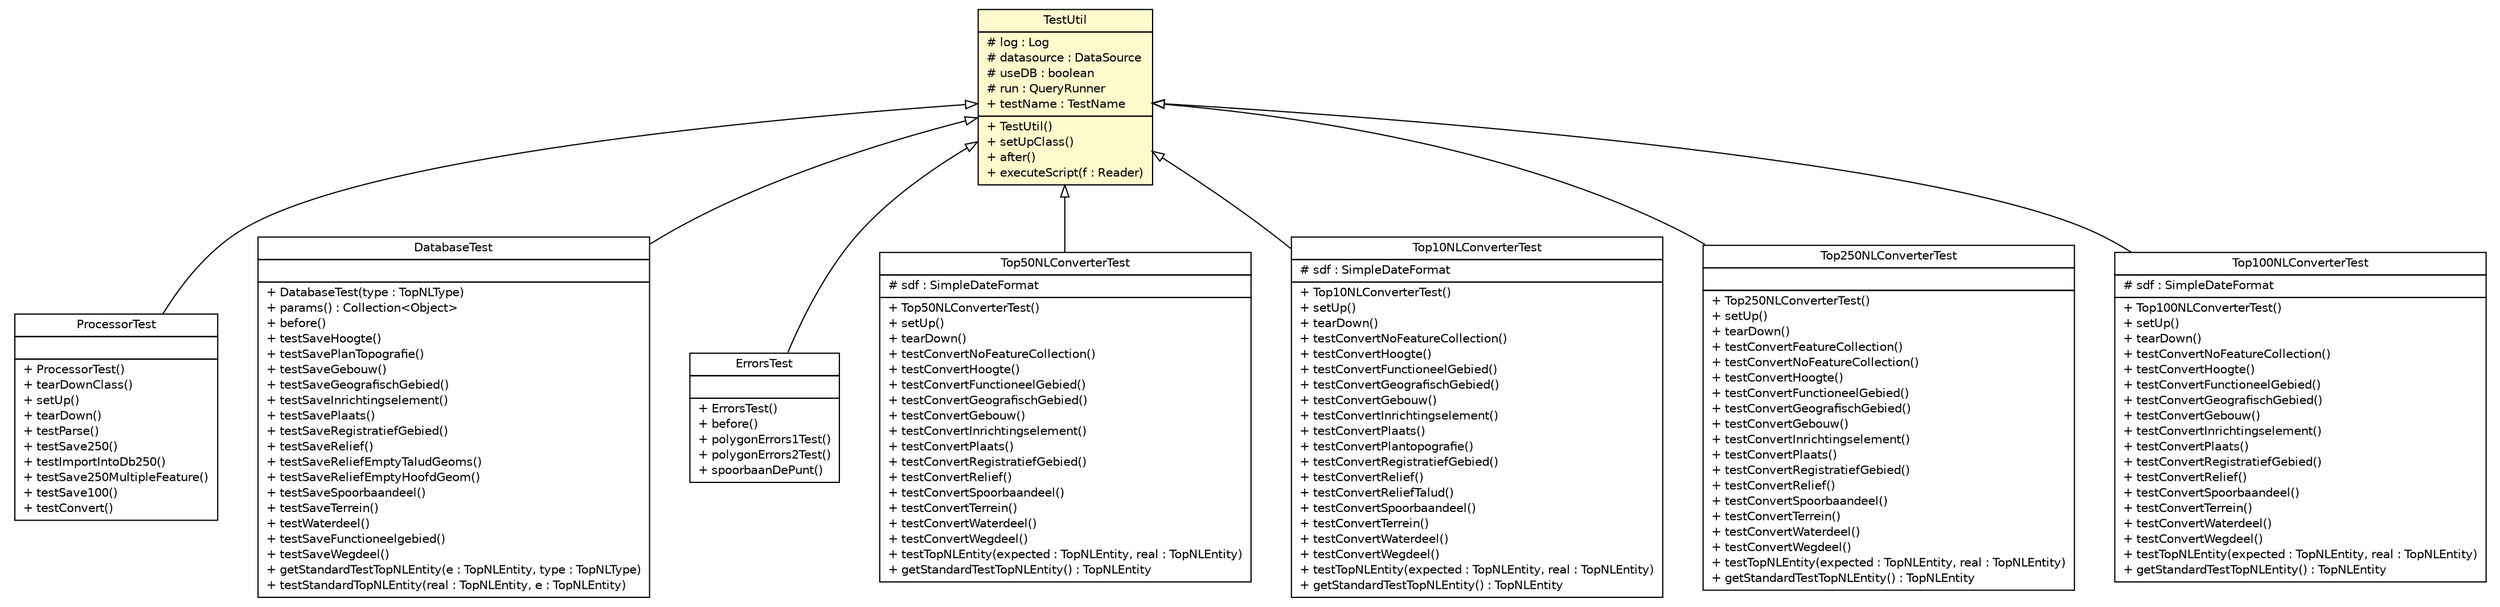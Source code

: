 #!/usr/local/bin/dot
#
# Class diagram 
# Generated by UMLGraph version R5_6-24-gf6e263 (http://www.umlgraph.org/)
#

digraph G {
	edge [fontname="Helvetica",fontsize=10,labelfontname="Helvetica",labelfontsize=10];
	node [fontname="Helvetica",fontsize=10,shape=plaintext];
	nodesep=0.25;
	ranksep=0.5;
	// nl.b3p.topnl.ProcessorTest
	c103 [label=<<table title="nl.b3p.topnl.ProcessorTest" border="0" cellborder="1" cellspacing="0" cellpadding="2" port="p" href="./ProcessorTest.html">
		<tr><td><table border="0" cellspacing="0" cellpadding="1">
<tr><td align="center" balign="center"> ProcessorTest </td></tr>
		</table></td></tr>
		<tr><td><table border="0" cellspacing="0" cellpadding="1">
<tr><td align="left" balign="left">  </td></tr>
		</table></td></tr>
		<tr><td><table border="0" cellspacing="0" cellpadding="1">
<tr><td align="left" balign="left"> + ProcessorTest() </td></tr>
<tr><td align="left" balign="left"> + tearDownClass() </td></tr>
<tr><td align="left" balign="left"> + setUp() </td></tr>
<tr><td align="left" balign="left"> + tearDown() </td></tr>
<tr><td align="left" balign="left"> + testParse() </td></tr>
<tr><td align="left" balign="left"> + testSave250() </td></tr>
<tr><td align="left" balign="left"> + testImportIntoDb250() </td></tr>
<tr><td align="left" balign="left"> + testSave250MultipleFeature() </td></tr>
<tr><td align="left" balign="left"> + testSave100() </td></tr>
<tr><td align="left" balign="left"> + testConvert() </td></tr>
		</table></td></tr>
		</table>>, URL="./ProcessorTest.html", fontname="Helvetica", fontcolor="black", fontsize=10.0];
	// nl.b3p.topnl.TestUtil
	c104 [label=<<table title="nl.b3p.topnl.TestUtil" border="0" cellborder="1" cellspacing="0" cellpadding="2" port="p" bgcolor="lemonChiffon" href="./TestUtil.html">
		<tr><td><table border="0" cellspacing="0" cellpadding="1">
<tr><td align="center" balign="center"> TestUtil </td></tr>
		</table></td></tr>
		<tr><td><table border="0" cellspacing="0" cellpadding="1">
<tr><td align="left" balign="left"> # log : Log </td></tr>
<tr><td align="left" balign="left"> # datasource : DataSource </td></tr>
<tr><td align="left" balign="left"> # useDB : boolean </td></tr>
<tr><td align="left" balign="left"> # run : QueryRunner </td></tr>
<tr><td align="left" balign="left"> + testName : TestName </td></tr>
		</table></td></tr>
		<tr><td><table border="0" cellspacing="0" cellpadding="1">
<tr><td align="left" balign="left"> + TestUtil() </td></tr>
<tr><td align="left" balign="left"> + setUpClass() </td></tr>
<tr><td align="left" balign="left"> + after() </td></tr>
<tr><td align="left" balign="left"> + executeScript(f : Reader) </td></tr>
		</table></td></tr>
		</table>>, URL="./TestUtil.html", fontname="Helvetica", fontcolor="black", fontsize=10.0];
	// nl.b3p.topnl.DatabaseTest
	c106 [label=<<table title="nl.b3p.topnl.DatabaseTest" border="0" cellborder="1" cellspacing="0" cellpadding="2" port="p" href="./DatabaseTest.html">
		<tr><td><table border="0" cellspacing="0" cellpadding="1">
<tr><td align="center" balign="center"> DatabaseTest </td></tr>
		</table></td></tr>
		<tr><td><table border="0" cellspacing="0" cellpadding="1">
<tr><td align="left" balign="left">  </td></tr>
		</table></td></tr>
		<tr><td><table border="0" cellspacing="0" cellpadding="1">
<tr><td align="left" balign="left"> + DatabaseTest(type : TopNLType) </td></tr>
<tr><td align="left" balign="left"> + params() : Collection&lt;Object&gt; </td></tr>
<tr><td align="left" balign="left"> + before() </td></tr>
<tr><td align="left" balign="left"> + testSaveHoogte() </td></tr>
<tr><td align="left" balign="left"> + testSavePlanTopografie() </td></tr>
<tr><td align="left" balign="left"> + testSaveGebouw() </td></tr>
<tr><td align="left" balign="left"> + testSaveGeografischGebied() </td></tr>
<tr><td align="left" balign="left"> + testSaveInrichtingselement() </td></tr>
<tr><td align="left" balign="left"> + testSavePlaats() </td></tr>
<tr><td align="left" balign="left"> + testSaveRegistratiefGebied() </td></tr>
<tr><td align="left" balign="left"> + testSaveRelief() </td></tr>
<tr><td align="left" balign="left"> + testSaveReliefEmptyTaludGeoms() </td></tr>
<tr><td align="left" balign="left"> + testSaveReliefEmptyHoofdGeom() </td></tr>
<tr><td align="left" balign="left"> + testSaveSpoorbaandeel() </td></tr>
<tr><td align="left" balign="left"> + testSaveTerrein() </td></tr>
<tr><td align="left" balign="left"> + testWaterdeel() </td></tr>
<tr><td align="left" balign="left"> + testSaveFunctioneelgebied() </td></tr>
<tr><td align="left" balign="left"> + testSaveWegdeel() </td></tr>
<tr><td align="left" balign="left"> + getStandardTestTopNLEntity(e : TopNLEntity, type : TopNLType) </td></tr>
<tr><td align="left" balign="left"> + testStandardTopNLEntity(real : TopNLEntity, e : TopNLEntity) </td></tr>
		</table></td></tr>
		</table>>, URL="./DatabaseTest.html", fontname="Helvetica", fontcolor="black", fontsize=10.0];
	// nl.b3p.topnl.ErrorsTest
	c108 [label=<<table title="nl.b3p.topnl.ErrorsTest" border="0" cellborder="1" cellspacing="0" cellpadding="2" port="p" href="./ErrorsTest.html">
		<tr><td><table border="0" cellspacing="0" cellpadding="1">
<tr><td align="center" balign="center"> ErrorsTest </td></tr>
		</table></td></tr>
		<tr><td><table border="0" cellspacing="0" cellpadding="1">
<tr><td align="left" balign="left">  </td></tr>
		</table></td></tr>
		<tr><td><table border="0" cellspacing="0" cellpadding="1">
<tr><td align="left" balign="left"> + ErrorsTest() </td></tr>
<tr><td align="left" balign="left"> + before() </td></tr>
<tr><td align="left" balign="left"> + polygonErrors1Test() </td></tr>
<tr><td align="left" balign="left"> + polygonErrors2Test() </td></tr>
<tr><td align="left" balign="left"> + spoorbaanDePunt() </td></tr>
		</table></td></tr>
		</table>>, URL="./ErrorsTest.html", fontname="Helvetica", fontcolor="black", fontsize=10.0];
	// nl.b3p.topnl.converters.Top50NLConverterTest
	c109 [label=<<table title="nl.b3p.topnl.converters.Top50NLConverterTest" border="0" cellborder="1" cellspacing="0" cellpadding="2" port="p" href="./converters/Top50NLConverterTest.html">
		<tr><td><table border="0" cellspacing="0" cellpadding="1">
<tr><td align="center" balign="center"> Top50NLConverterTest </td></tr>
		</table></td></tr>
		<tr><td><table border="0" cellspacing="0" cellpadding="1">
<tr><td align="left" balign="left"> # sdf : SimpleDateFormat </td></tr>
		</table></td></tr>
		<tr><td><table border="0" cellspacing="0" cellpadding="1">
<tr><td align="left" balign="left"> + Top50NLConverterTest() </td></tr>
<tr><td align="left" balign="left"> + setUp() </td></tr>
<tr><td align="left" balign="left"> + tearDown() </td></tr>
<tr><td align="left" balign="left"> + testConvertNoFeatureCollection() </td></tr>
<tr><td align="left" balign="left"> + testConvertHoogte() </td></tr>
<tr><td align="left" balign="left"> + testConvertFunctioneelGebied() </td></tr>
<tr><td align="left" balign="left"> + testConvertGeografischGebied() </td></tr>
<tr><td align="left" balign="left"> + testConvertGebouw() </td></tr>
<tr><td align="left" balign="left"> + testConvertInrichtingselement() </td></tr>
<tr><td align="left" balign="left"> + testConvertPlaats() </td></tr>
<tr><td align="left" balign="left"> + testConvertRegistratiefGebied() </td></tr>
<tr><td align="left" balign="left"> + testConvertRelief() </td></tr>
<tr><td align="left" balign="left"> + testConvertSpoorbaandeel() </td></tr>
<tr><td align="left" balign="left"> + testConvertTerrein() </td></tr>
<tr><td align="left" balign="left"> + testConvertWaterdeel() </td></tr>
<tr><td align="left" balign="left"> + testConvertWegdeel() </td></tr>
<tr><td align="left" balign="left"> + testTopNLEntity(expected : TopNLEntity, real : TopNLEntity) </td></tr>
<tr><td align="left" balign="left"> + getStandardTestTopNLEntity() : TopNLEntity </td></tr>
		</table></td></tr>
		</table>>, URL="./converters/Top50NLConverterTest.html", fontname="Helvetica", fontcolor="black", fontsize=10.0];
	// nl.b3p.topnl.converters.Top10NLConverterTest
	c110 [label=<<table title="nl.b3p.topnl.converters.Top10NLConverterTest" border="0" cellborder="1" cellspacing="0" cellpadding="2" port="p" href="./converters/Top10NLConverterTest.html">
		<tr><td><table border="0" cellspacing="0" cellpadding="1">
<tr><td align="center" balign="center"> Top10NLConverterTest </td></tr>
		</table></td></tr>
		<tr><td><table border="0" cellspacing="0" cellpadding="1">
<tr><td align="left" balign="left"> # sdf : SimpleDateFormat </td></tr>
		</table></td></tr>
		<tr><td><table border="0" cellspacing="0" cellpadding="1">
<tr><td align="left" balign="left"> + Top10NLConverterTest() </td></tr>
<tr><td align="left" balign="left"> + setUp() </td></tr>
<tr><td align="left" balign="left"> + tearDown() </td></tr>
<tr><td align="left" balign="left"> + testConvertNoFeatureCollection() </td></tr>
<tr><td align="left" balign="left"> + testConvertHoogte() </td></tr>
<tr><td align="left" balign="left"> + testConvertFunctioneelGebied() </td></tr>
<tr><td align="left" balign="left"> + testConvertGeografischGebied() </td></tr>
<tr><td align="left" balign="left"> + testConvertGebouw() </td></tr>
<tr><td align="left" balign="left"> + testConvertInrichtingselement() </td></tr>
<tr><td align="left" balign="left"> + testConvertPlaats() </td></tr>
<tr><td align="left" balign="left"> + testConvertPlantopografie() </td></tr>
<tr><td align="left" balign="left"> + testConvertRegistratiefGebied() </td></tr>
<tr><td align="left" balign="left"> + testConvertRelief() </td></tr>
<tr><td align="left" balign="left"> + testConvertReliefTalud() </td></tr>
<tr><td align="left" balign="left"> + testConvertSpoorbaandeel() </td></tr>
<tr><td align="left" balign="left"> + testConvertTerrein() </td></tr>
<tr><td align="left" balign="left"> + testConvertWaterdeel() </td></tr>
<tr><td align="left" balign="left"> + testConvertWegdeel() </td></tr>
<tr><td align="left" balign="left"> + testTopNLEntity(expected : TopNLEntity, real : TopNLEntity) </td></tr>
<tr><td align="left" balign="left"> + getStandardTestTopNLEntity() : TopNLEntity </td></tr>
		</table></td></tr>
		</table>>, URL="./converters/Top10NLConverterTest.html", fontname="Helvetica", fontcolor="black", fontsize=10.0];
	// nl.b3p.topnl.converters.Top250NLConverterTest
	c111 [label=<<table title="nl.b3p.topnl.converters.Top250NLConverterTest" border="0" cellborder="1" cellspacing="0" cellpadding="2" port="p" href="./converters/Top250NLConverterTest.html">
		<tr><td><table border="0" cellspacing="0" cellpadding="1">
<tr><td align="center" balign="center"> Top250NLConverterTest </td></tr>
		</table></td></tr>
		<tr><td><table border="0" cellspacing="0" cellpadding="1">
<tr><td align="left" balign="left">  </td></tr>
		</table></td></tr>
		<tr><td><table border="0" cellspacing="0" cellpadding="1">
<tr><td align="left" balign="left"> + Top250NLConverterTest() </td></tr>
<tr><td align="left" balign="left"> + setUp() </td></tr>
<tr><td align="left" balign="left"> + tearDown() </td></tr>
<tr><td align="left" balign="left"> + testConvertFeatureCollection() </td></tr>
<tr><td align="left" balign="left"> + testConvertNoFeatureCollection() </td></tr>
<tr><td align="left" balign="left"> + testConvertHoogte() </td></tr>
<tr><td align="left" balign="left"> + testConvertFunctioneelGebied() </td></tr>
<tr><td align="left" balign="left"> + testConvertGeografischGebied() </td></tr>
<tr><td align="left" balign="left"> + testConvertGebouw() </td></tr>
<tr><td align="left" balign="left"> + testConvertInrichtingselement() </td></tr>
<tr><td align="left" balign="left"> + testConvertPlaats() </td></tr>
<tr><td align="left" balign="left"> + testConvertRegistratiefGebied() </td></tr>
<tr><td align="left" balign="left"> + testConvertRelief() </td></tr>
<tr><td align="left" balign="left"> + testConvertSpoorbaandeel() </td></tr>
<tr><td align="left" balign="left"> + testConvertTerrein() </td></tr>
<tr><td align="left" balign="left"> + testConvertWaterdeel() </td></tr>
<tr><td align="left" balign="left"> + testConvertWegdeel() </td></tr>
<tr><td align="left" balign="left"> + testTopNLEntity(expected : TopNLEntity, real : TopNLEntity) </td></tr>
<tr><td align="left" balign="left"> + getStandardTestTopNLEntity() : TopNLEntity </td></tr>
		</table></td></tr>
		</table>>, URL="./converters/Top250NLConverterTest.html", fontname="Helvetica", fontcolor="black", fontsize=10.0];
	// nl.b3p.topnl.converters.Top100NLConverterTest
	c112 [label=<<table title="nl.b3p.topnl.converters.Top100NLConverterTest" border="0" cellborder="1" cellspacing="0" cellpadding="2" port="p" href="./converters/Top100NLConverterTest.html">
		<tr><td><table border="0" cellspacing="0" cellpadding="1">
<tr><td align="center" balign="center"> Top100NLConverterTest </td></tr>
		</table></td></tr>
		<tr><td><table border="0" cellspacing="0" cellpadding="1">
<tr><td align="left" balign="left"> # sdf : SimpleDateFormat </td></tr>
		</table></td></tr>
		<tr><td><table border="0" cellspacing="0" cellpadding="1">
<tr><td align="left" balign="left"> + Top100NLConverterTest() </td></tr>
<tr><td align="left" balign="left"> + setUp() </td></tr>
<tr><td align="left" balign="left"> + tearDown() </td></tr>
<tr><td align="left" balign="left"> + testConvertNoFeatureCollection() </td></tr>
<tr><td align="left" balign="left"> + testConvertHoogte() </td></tr>
<tr><td align="left" balign="left"> + testConvertFunctioneelGebied() </td></tr>
<tr><td align="left" balign="left"> + testConvertGeografischGebied() </td></tr>
<tr><td align="left" balign="left"> + testConvertGebouw() </td></tr>
<tr><td align="left" balign="left"> + testConvertInrichtingselement() </td></tr>
<tr><td align="left" balign="left"> + testConvertPlaats() </td></tr>
<tr><td align="left" balign="left"> + testConvertRegistratiefGebied() </td></tr>
<tr><td align="left" balign="left"> + testConvertRelief() </td></tr>
<tr><td align="left" balign="left"> + testConvertSpoorbaandeel() </td></tr>
<tr><td align="left" balign="left"> + testConvertTerrein() </td></tr>
<tr><td align="left" balign="left"> + testConvertWaterdeel() </td></tr>
<tr><td align="left" balign="left"> + testConvertWegdeel() </td></tr>
<tr><td align="left" balign="left"> + testTopNLEntity(expected : TopNLEntity, real : TopNLEntity) </td></tr>
<tr><td align="left" balign="left"> + getStandardTestTopNLEntity() : TopNLEntity </td></tr>
		</table></td></tr>
		</table>>, URL="./converters/Top100NLConverterTest.html", fontname="Helvetica", fontcolor="black", fontsize=10.0];
	//nl.b3p.topnl.ProcessorTest extends nl.b3p.topnl.TestUtil
	c104:p -> c103:p [dir=back,arrowtail=empty];
	//nl.b3p.topnl.DatabaseTest extends nl.b3p.topnl.TestUtil
	c104:p -> c106:p [dir=back,arrowtail=empty];
	//nl.b3p.topnl.ErrorsTest extends nl.b3p.topnl.TestUtil
	c104:p -> c108:p [dir=back,arrowtail=empty];
	//nl.b3p.topnl.converters.Top50NLConverterTest extends nl.b3p.topnl.TestUtil
	c104:p -> c109:p [dir=back,arrowtail=empty];
	//nl.b3p.topnl.converters.Top10NLConverterTest extends nl.b3p.topnl.TestUtil
	c104:p -> c110:p [dir=back,arrowtail=empty];
	//nl.b3p.topnl.converters.Top250NLConverterTest extends nl.b3p.topnl.TestUtil
	c104:p -> c111:p [dir=back,arrowtail=empty];
	//nl.b3p.topnl.converters.Top100NLConverterTest extends nl.b3p.topnl.TestUtil
	c104:p -> c112:p [dir=back,arrowtail=empty];
}

